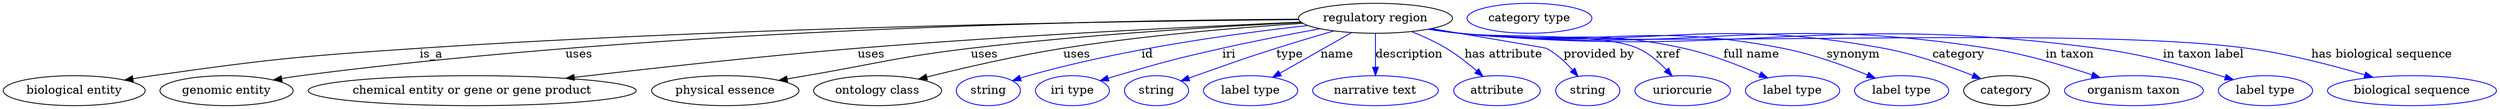 digraph {
	graph [bb="0,0,2991.5,123"];
	node [label="\N"];
	"regulatory region"	[height=0.5,
		label="regulatory region",
		pos="1647.1,105",
		width=2.5637];
	"biological entity"	[height=0.5,
		pos="85.142,18",
		width=2.3651];
	"regulatory region" -> "biological entity"	[label=is_a,
		lp="514.14,61.5",
		pos="e,145.71,30.657 1554.9,103.43 1359.9,101.74 891.75,95.07 500.14,69 357.04,59.473 321.14,56.11 179.14,36 171.52,34.921 163.58,33.674 \
155.67,32.357"];
	"genomic entity"	[height=0.5,
		pos="268.14,18",
		width=2.2206];
	"regulatory region" -> "genomic entity"	[label=uses,
		lp="691.64,61.5",
		pos="e,324.48,30.817 1554.8,103.94 1342.5,102.76 803.36,93.775 357.14,36 349.77,35.045 342.08,33.863 334.45,32.57"];
	"chemical entity or gene or gene product"	[height=0.5,
		pos="563.14,18",
		width=5.4703];
	"regulatory region" -> "chemical entity or gene or gene product"	[label=uses,
		lp="1041.6,61.5",
		pos="e,675.49,32.798 1557.7,100.42 1436.8,95.243 1214.5,84.56 1025.1,69 909.74,59.515 778.53,44.95 685.5,33.982"];
	"physical essence"	[height=0.5,
		pos="866.14,18",
		width=2.4553];
	"regulatory region" -> "physical essence"	[label=uses,
		lp="1177.6,61.5",
		pos="e,930.57,30.369 1558.2,100.09 1460.6,95.214 1299.3,85.454 1161.1,69 1072.6,58.451 1051.1,51.034 963.14,36 955.82,34.748 948.19,33.431 \
940.56,32.108"];
	"ontology class"	[height=0.5,
		pos="1049.1,18",
		width=2.1304];
	"regulatory region" -> "ontology class"	[label=uses,
		lp="1288.6,61.5",
		pos="e,1098.4,31.943 1560,99.024 1483.7,93.919 1370.1,84.496 1272.1,69 1216,60.128 1152.9,45.541 1108.2,34.406"];
	id	[color=blue,
		height=0.5,
		label=string,
		pos="1182.1,18",
		width=1.0652];
	"regulatory region" -> id	[color=blue,
		label=id,
		lp="1373.1,61.5",
		pos="e,1211.1,29.948 1566,96.314 1481.1,86.989 1344.5,68.352 1230.1,36 1227,35.121 1223.8,34.148 1220.6,33.124",
		style=solid];
	iri	[color=blue,
		height=0.5,
		label="iri type",
		pos="1283.1,18",
		width=1.2277];
	"regulatory region" -> iri	[color=blue,
		label=iri,
		lp="1471.1,61.5",
		pos="e,1316.8,29.865 1580.5,92.452 1545.4,86.096 1501.8,77.737 1463.1,69 1406.7,56.251 1392.8,52.03 1337.1,36 1333.6,34.988 1330,33.911 \
1326.4,32.81",
		style=solid];
	type	[color=blue,
		height=0.5,
		label=string,
		pos="1384.1,18",
		width=1.0652];
	"regulatory region" -> type	[color=blue,
		label=type,
		lp="1544.1,61.5",
		pos="e,1413.4,29.697 1597.2,89.818 1575.9,83.627 1550.7,76.158 1528.1,69 1484.7,55.239 1474.1,51.079 1431.1,36 1428.5,35.057 1425.7,34.077 \
1422.9,33.084",
		style=solid];
	name	[color=blue,
		height=0.5,
		label="label type",
		pos="1497.1,18",
		width=1.5707];
	"regulatory region" -> name	[color=blue,
		label=name,
		lp="1601.1,61.5",
		pos="e,1523.6,33.988 1618.6,87.812 1594.1,73.938 1558.7,53.896 1532.5,39.017",
		style=solid];
	description	[color=blue,
		height=0.5,
		label="narrative text",
		pos="1647.1,18",
		width=2.0943];
	"regulatory region" -> description	[color=blue,
		label=description,
		lp="1687.6,61.5",
		pos="e,1647.1,36.175 1647.1,86.799 1647.1,75.163 1647.1,59.548 1647.1,46.237",
		style=solid];
	"has attribute"	[color=blue,
		height=0.5,
		label=attribute,
		pos="1792.1,18",
		width=1.4443];
	"regulatory region" -> "has attribute"	[color=blue,
		label="has attribute",
		lp="1801.1,61.5",
		pos="e,1775.4,35.382 1690.7,88.998 1704.4,83.524 1719.3,76.747 1732.1,69 1744.7,61.411 1757.4,51.287 1767.9,42.134",
		style=solid];
	"provided by"	[color=blue,
		height=0.5,
		label=string,
		pos="1900.1,18",
		width=1.0652];
	"regulatory region" -> "provided by"	[color=blue,
		label="provided by",
		lp="1914.6,61.5",
		pos="e,1888.7,35.634 1714.5,92.628 1773.9,82.568 1851.4,69.416 1852.1,69 1863.7,62.897 1874,53.012 1882.1,43.635",
		style=solid];
	xref	[color=blue,
		height=0.5,
		label=uriorcurie,
		pos="2014.1,18",
		width=1.5887];
	"regulatory region" -> xref	[color=blue,
		label=xref,
		lp="1997.6,61.5",
		pos="e,2001.3,36.044 1712.2,92.235 1724.1,90.311 1736.5,88.469 1748.1,87 1795.3,81.053 1917.8,88.382 1961.1,69 1973.9,63.298 1985.5,53.207 \
1994.6,43.576",
		style=solid];
	"full name"	[color=blue,
		height=0.5,
		label="label type",
		pos="2146.1,18",
		width=1.5707];
	"regulatory region" -> "full name"	[color=blue,
		label="full name",
		lp="2097.6,61.5",
		pos="e,2116.5,33.365 1711.9,92.113 1723.9,90.189 1736.4,88.379 1748.1,87 1866.7,73.075 1899.6,94.716 2016.1,69 2047.8,62.025 2081.9,48.669 \
2107.2,37.514",
		style=solid];
	synonym	[color=blue,
		height=0.5,
		label="label type",
		pos="2277.1,18",
		width=1.5707];
	"regulatory region" -> synonym	[color=blue,
		label=synonym,
		lp="2219.1,61.5",
		pos="e,2245.7,33.053 1711.4,92 1723.5,90.063 1736.2,88.277 1748.1,87 1919.4,68.677 1966.1,101.94 2135.1,69 2170.3,62.156 2208.4,48.339 \
2236.3,36.961",
		style=solid];
	category	[height=0.5,
		pos="2403.1,18",
		width=1.4263];
	"regulatory region" -> category	[color=blue,
		label=category,
		lp="2345.6,61.5",
		pos="e,2372.1,32.448 1711.1,91.936 1723.3,89.992 1736.1,88.221 1748.1,87 1972.5,64.239 2033.3,109.51 2255.1,69 2292.5,62.171 2333.3,47.832 \
2362.6,36.254",
		style=solid];
	"in taxon"	[color=blue,
		height=0.5,
		label="organism taxon",
		pos="2556.1,18",
		width=2.3109];
	"regulatory region" -> "in taxon"	[color=blue,
		label="in taxon",
		lp="2479.1,61.5",
		pos="e,2515.4,33.775 1710.8,91.91 1723.2,89.956 1736,88.187 1748.1,87 2028.3,59.577 2103,111.99 2381.1,69 2423.9,62.388 2471,48.537 2505.6,\
37.086",
		style=solid];
	"in taxon label"	[color=blue,
		height=0.5,
		label="label type",
		pos="2714.1,18",
		width=1.5707];
	"regulatory region" -> "in taxon label"	[color=blue,
		label="in taxon label",
		lp="2639.6,61.5",
		pos="e,2675.5,31.299 1710.5,91.905 1723,89.938 1735.9,88.166 1748.1,87 2086.3,54.729 2175.4,113.3 2512.1,69 2565.6,61.97 2625.3,46.151 \
2665.9,34.175",
		style=solid];
	"has biological sequence"	[color=blue,
		height=0.5,
		label="biological sequence",
		pos="2890.1,18",
		width=2.8164];
	"regulatory region" -> "has biological sequence"	[color=blue,
		label="has biological sequence",
		lp="2853.6,61.5",
		pos="e,2843.5,33.985 1710.5,91.861 1723,89.898 1735.9,88.138 1748.1,87 1957.1,67.534 2484.2,96.867 2692.1,69 2740.7,62.489 2794.6,48.423 \
2833.9,36.864",
		style=solid];
	"named thing_category"	[color=blue,
		height=0.5,
		label="category type",
		pos="1832.1,105",
		width=2.0762];
}
